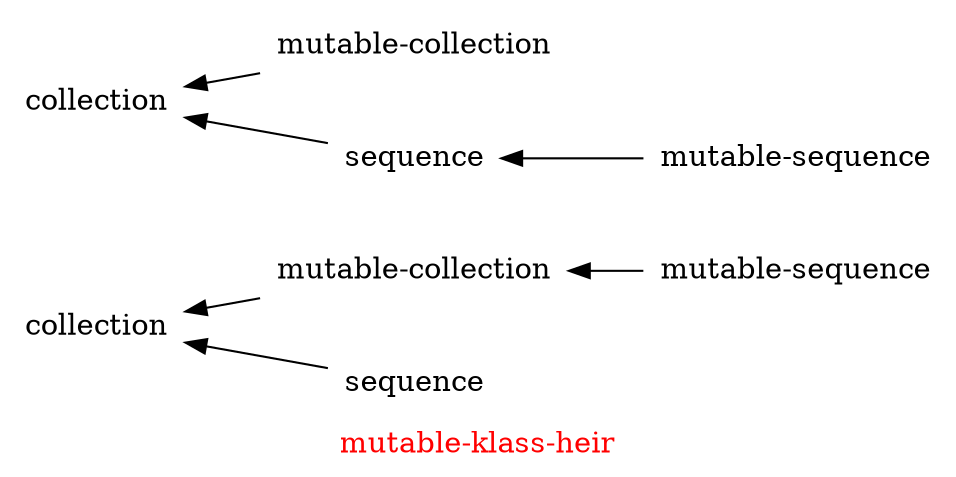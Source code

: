 // Copyright (C) 2007, 2008, 2009 Robert Nielsen <robert@dakota.org>
//
// Licensed under the Apache License, Version 2.0 (the "License");
// you may not use this file except in compliance with the License.
// You may obtain a copy of the License at
//
//      http://www.apache.org/licenses/LICENSE-2.0
//
// Unless required by applicable law or agreed to in writing, software
// distributed under the License is distributed on an "AS IS" BASIS,
// WITHOUT WARRANTIES OR CONDITIONS OF ANY KIND, either express or implied.
// See the License for the specific language governing permissions and
// limitations under the License.

digraph "mutable-klass-heir"
{
     graph [ label = "\G", fontcolor = red ];
     graph [ rankdir = LR, page = "8.5,11", size = "7.5,10", center = true ];
     edge [ dir = back ];
     node [ shape = plaintext ];

     "collection-1" [ label = "collection" ];
     "mutable-collection-1" [ label = "mutable-collection" ];
     "sequence-1" [ label = "sequence" ];
     "mutable-sequence-1" [ label = "mutable-sequence" ];

     "collection-2" [ label = "collection" ];
     "mutable-collection-2" [ label = "mutable-collection" ];
     "sequence-2" [ label = "sequence" ];
     "mutable-sequence-2" [ label = "mutable-sequence" ];

     "collection-1" -> "mutable-collection-1";
     "collection-1" -> "sequence-1";
     "mutable-collection-1" -> "mutable-sequence-1";

     "collection-2" -> "mutable-collection-2";
     "collection-2" -> "sequence-2";
     "sequence-2" -> "mutable-sequence-2";
}
